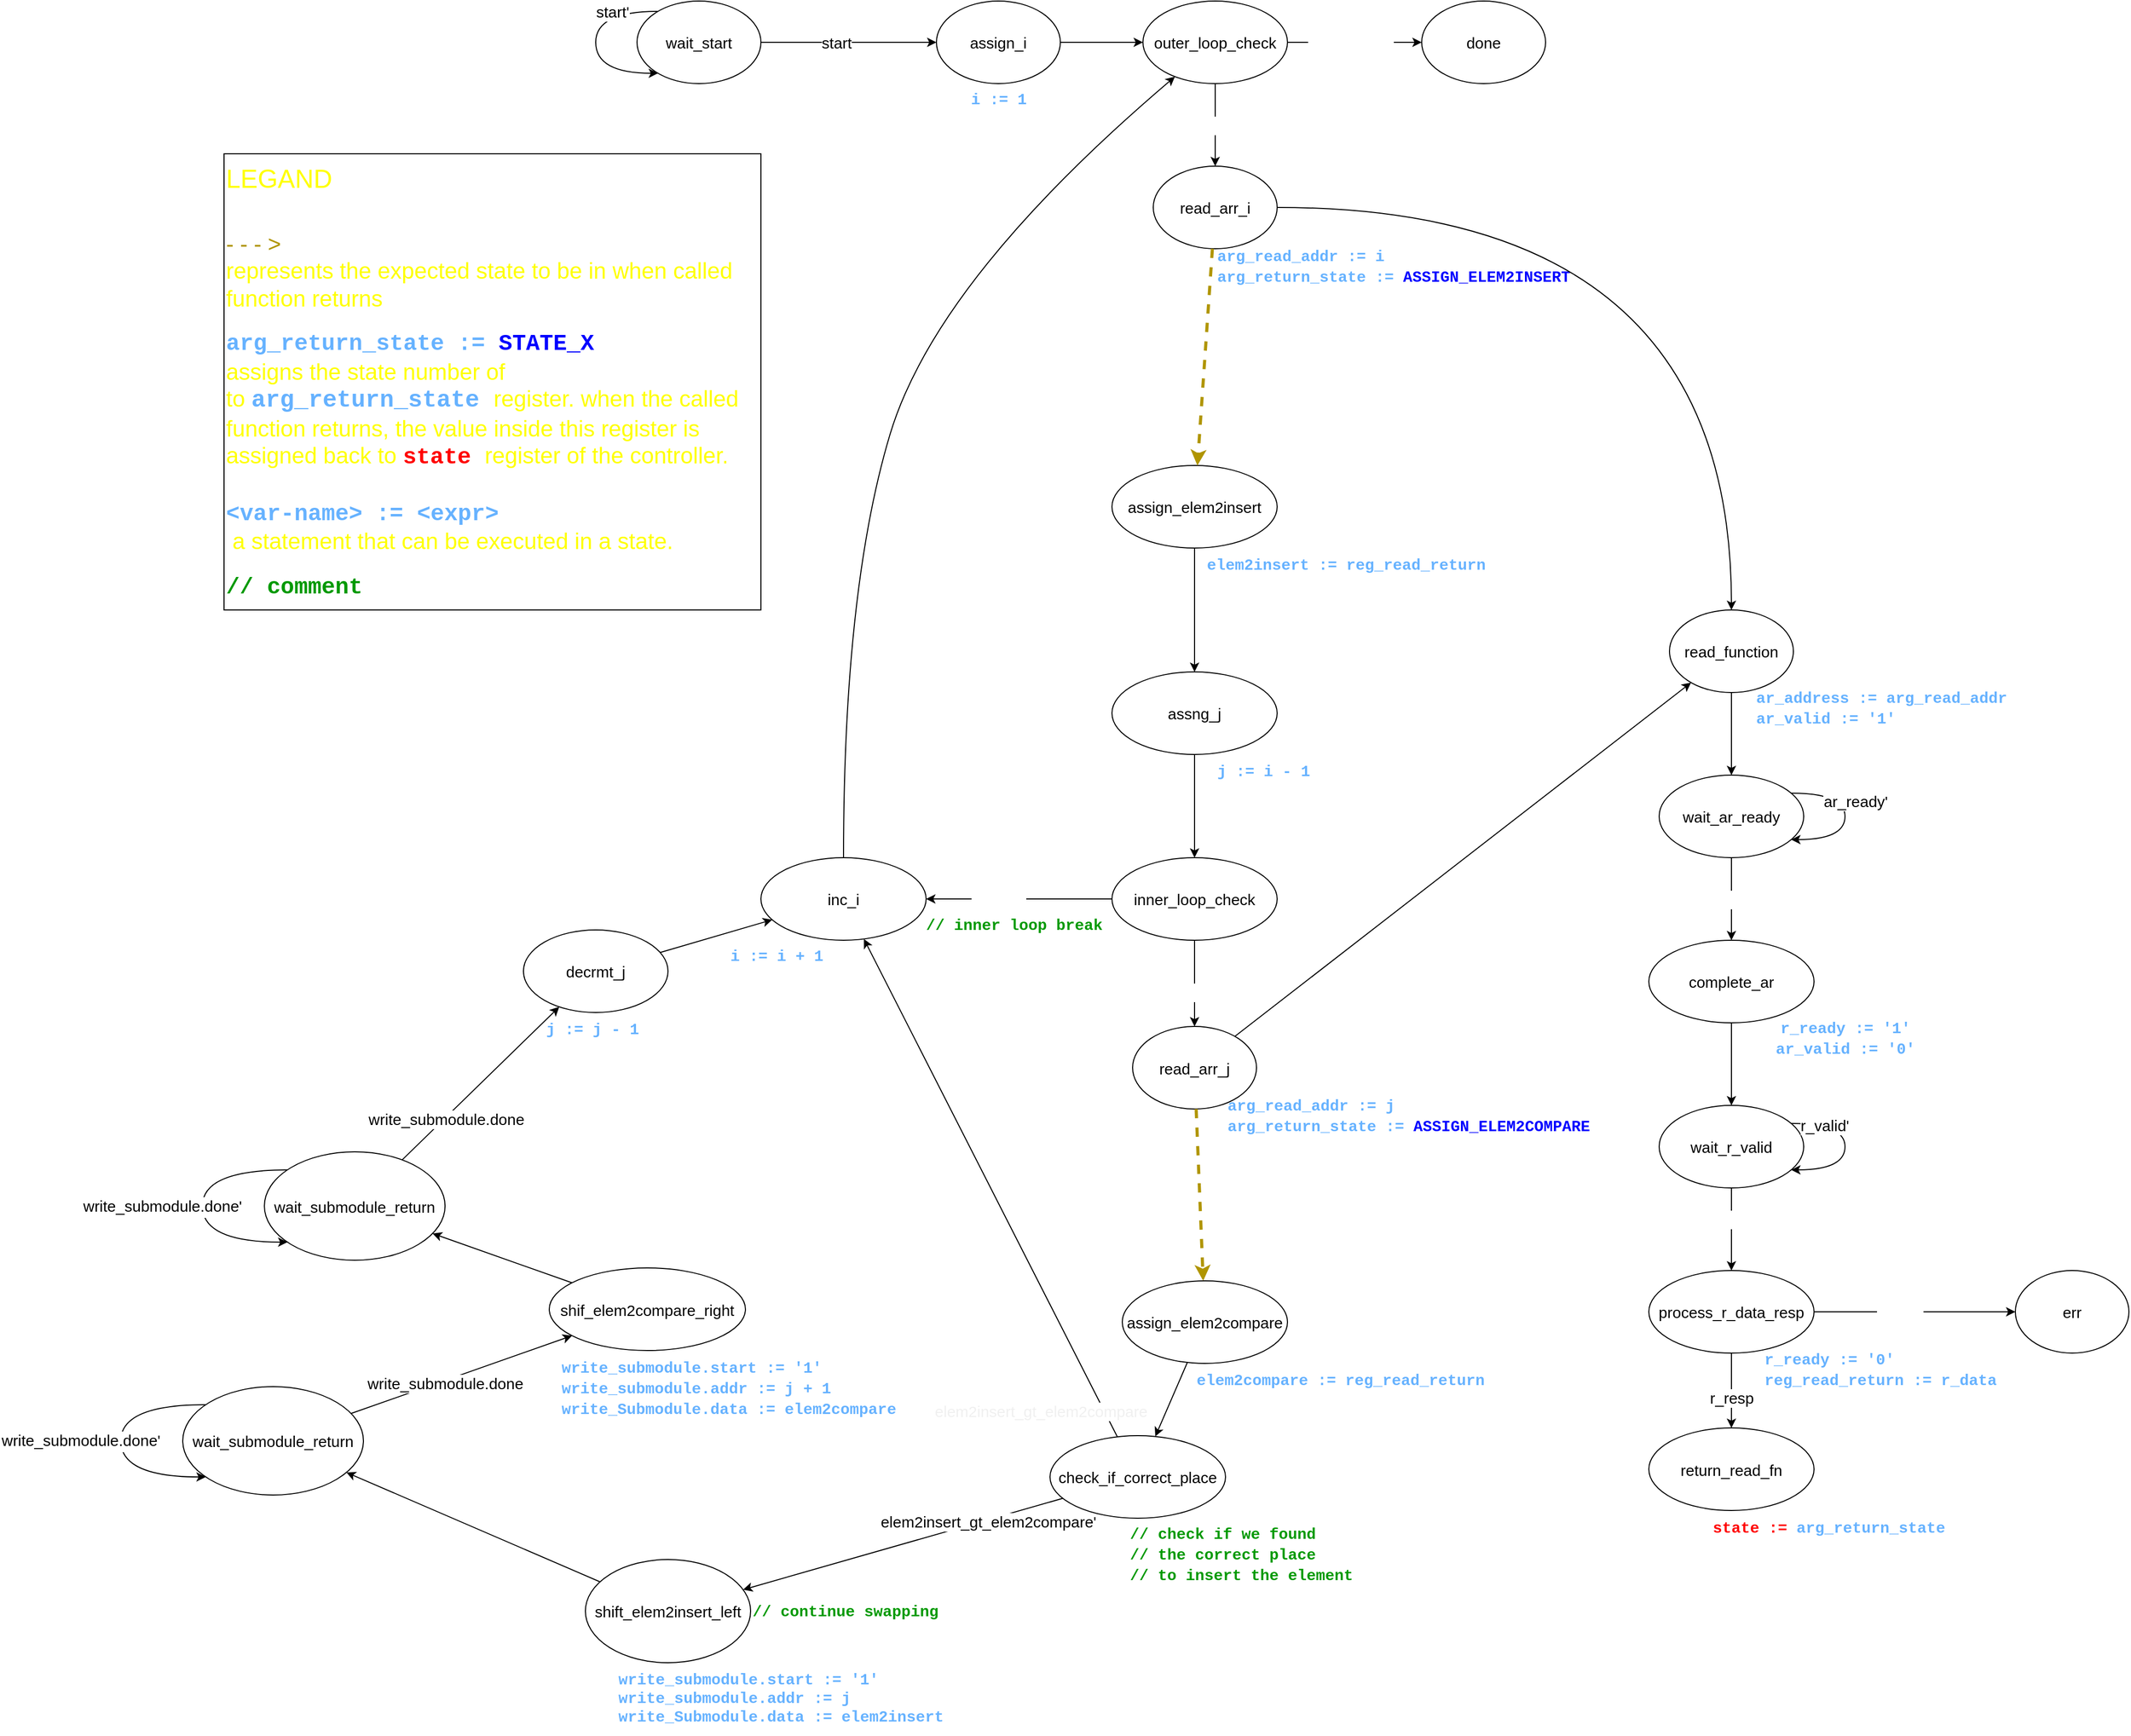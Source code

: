 <mxfile>
    <diagram name="Page-1" id="099fd60b-425b-db50-ffb0-6b813814b670">
        <mxGraphModel dx="2133" dy="938" grid="1" gridSize="10" guides="1" tooltips="1" connect="1" arrows="1" fold="1" page="1" pageScale="1" pageWidth="850" pageHeight="1100" background="none" math="0" shadow="0">
            <root>
                <mxCell id="0"/>
                <mxCell id="1" parent="0"/>
                <mxCell id="6" value="" style="html=1;fontSize=15;fontStyle=0" parent="1" source="2" target="5" edge="1">
                    <mxGeometry relative="1" as="geometry"/>
                </mxCell>
                <mxCell id="7" value="start" style="edgeLabel;html=1;align=center;verticalAlign=middle;resizable=0;points=[];fontSize=15;" parent="6" vertex="1" connectable="0">
                    <mxGeometry x="-0.143" y="-3" relative="1" as="geometry">
                        <mxPoint y="-3" as="offset"/>
                    </mxGeometry>
                </mxCell>
                <mxCell id="2" value="&lt;font style=&quot;font-size: 15px;&quot;&gt;wait_start&lt;/font&gt;" style="ellipse;whiteSpace=wrap;html=1;rounded=0;" parent="1" vertex="1">
                    <mxGeometry x="120" y="460" width="120" height="80" as="geometry"/>
                </mxCell>
                <mxCell id="3" style="edgeStyle=orthogonalEdgeStyle;html=1;fontSize=15;curved=1;fontStyle=0" parent="1" source="2" target="2" edge="1">
                    <mxGeometry relative="1" as="geometry">
                        <mxPoint x="150" y="570" as="targetPoint"/>
                        <Array as="points">
                            <mxPoint x="80" y="530"/>
                        </Array>
                    </mxGeometry>
                </mxCell>
                <mxCell id="8" value="start'" style="edgeLabel;html=1;align=center;verticalAlign=middle;resizable=0;points=[];fontSize=15;" parent="3" vertex="1" connectable="0">
                    <mxGeometry x="-0.405" y="-10" relative="1" as="geometry">
                        <mxPoint x="9" y="10" as="offset"/>
                    </mxGeometry>
                </mxCell>
                <mxCell id="11" value="" style="html=1;fontSize=15;fontColor=#66B2FF;fontStyle=0" parent="1" source="5" target="10" edge="1">
                    <mxGeometry relative="1" as="geometry"/>
                </mxCell>
                <mxCell id="13" value="" style="html=1;fontSize=15;fontColor=#66B2FF;fontStyle=0" parent="1" source="10" target="12" edge="1">
                    <mxGeometry relative="1" as="geometry"/>
                </mxCell>
                <mxCell id="15" value="i_lt_arr_size'" style="edgeLabel;html=1;align=center;verticalAlign=middle;resizable=0;points=[];fontSize=15;fontColor=#FFFFFF;" parent="13" vertex="1" connectable="0">
                    <mxGeometry x="-0.256" relative="1" as="geometry">
                        <mxPoint x="12" as="offset"/>
                    </mxGeometry>
                </mxCell>
                <mxCell id="17" value="" style="html=1;fontSize=15;fontColor=#FFFFFF;fontStyle=0" parent="1" source="10" target="16" edge="1">
                    <mxGeometry relative="1" as="geometry"/>
                </mxCell>
                <mxCell id="10" value="&lt;font style=&quot;font-size: 15px;&quot;&gt;outer_loop_check&lt;br&gt;&lt;/font&gt;" style="ellipse;whiteSpace=wrap;html=1;rounded=0;" parent="1" vertex="1">
                    <mxGeometry x="610" y="460" width="140" height="80" as="geometry"/>
                </mxCell>
                <mxCell id="12" value="&lt;font style=&quot;font-size: 15px;&quot;&gt;done&lt;br&gt;&lt;/font&gt;" style="ellipse;whiteSpace=wrap;html=1;rounded=0;" parent="1" vertex="1">
                    <mxGeometry x="880" y="460" width="120" height="80" as="geometry"/>
                </mxCell>
                <mxCell id="20" value="i_lt_arr_size" style="edgeLabel;html=1;align=center;verticalAlign=middle;resizable=0;points=[];fontSize=15;fontColor=#FFFFFF;" parent="1" vertex="1" connectable="0">
                    <mxGeometry x="690.001" y="580" as="geometry"/>
                </mxCell>
                <mxCell id="52" value="" style="html=1;fontSize=15;fontColor=#FFFFFF;fontStyle=0" parent="1" source="48" target="85" edge="1">
                    <mxGeometry relative="1" as="geometry">
                        <mxPoint x="700" y="1420" as="targetPoint"/>
                    </mxGeometry>
                </mxCell>
                <mxCell id="53" value="j_gte_0" style="edgeLabel;html=1;align=center;verticalAlign=middle;resizable=0;points=[];fontSize=15;fontColor=#FFFFFF;" parent="52" vertex="1" connectable="0">
                    <mxGeometry x="0.188" relative="1" as="geometry">
                        <mxPoint as="offset"/>
                    </mxGeometry>
                </mxCell>
                <mxCell id="54" style="edgeStyle=orthogonalEdgeStyle;curved=1;html=1;fontSize=15;fontColor=#FFFFFF;fontStyle=0" parent="1" source="48" target="155" edge="1">
                    <mxGeometry relative="1" as="geometry">
                        <mxPoint x="470" y="1330" as="targetPoint"/>
                    </mxGeometry>
                </mxCell>
                <mxCell id="56" value="j_gte_0'" style="edgeLabel;html=1;align=center;verticalAlign=middle;resizable=0;points=[];fontSize=15;fontColor=#FFFFFF;" parent="54" vertex="1" connectable="0">
                    <mxGeometry x="0.42" y="1" relative="1" as="geometry">
                        <mxPoint x="18" y="-1" as="offset"/>
                    </mxGeometry>
                </mxCell>
                <mxCell id="48" value="&lt;font style=&quot;font-size: 15px;&quot;&gt;inner_loop_check&lt;br&gt;&lt;/font&gt;" style="ellipse;whiteSpace=wrap;html=1;rounded=0;" parent="1" vertex="1">
                    <mxGeometry x="580" y="1290" width="160" height="80" as="geometry"/>
                </mxCell>
                <mxCell id="57" value="&lt;font face=&quot;Courier New&quot; color=&quot;#009900&quot;&gt;&lt;b&gt;// inner loop break&lt;/b&gt;&lt;/font&gt;" style="text;html=1;align=center;verticalAlign=middle;resizable=0;points=[];autosize=1;strokeColor=none;fillColor=none;fontSize=15;fontColor=#FFFFFF;" parent="1" vertex="1">
                    <mxGeometry x="390" y="1340" width="190" height="30" as="geometry"/>
                </mxCell>
                <mxCell id="108" value="" style="edgeStyle=none;html=1;fontStyle=0" parent="1" source="102" target="107" edge="1">
                    <mxGeometry relative="1" as="geometry"/>
                </mxCell>
                <mxCell id="121" value="" style="html=1;fontSize=15;fontStyle=0" parent="1" source="107" target="369" edge="1">
                    <mxGeometry relative="1" as="geometry">
                        <mxPoint x="235.415" y="2007.595" as="targetPoint"/>
                    </mxGeometry>
                </mxCell>
                <mxCell id="344" value="&lt;span style=&quot;font-size: 15px;&quot;&gt;elem2insert_gt_elem2compare'&lt;/span&gt;" style="edgeLabel;html=1;align=center;verticalAlign=middle;resizable=0;points=[];" vertex="1" connectable="0" parent="121">
                    <mxGeometry x="-0.529" y="2" relative="1" as="geometry">
                        <mxPoint y="-1" as="offset"/>
                    </mxGeometry>
                </mxCell>
                <mxCell id="128" value="" style="html=1;fontSize=15;fontStyle=0" parent="1" source="125" target="48" edge="1">
                    <mxGeometry relative="1" as="geometry">
                        <mxPoint x="660" y="1310" as="targetPoint"/>
                    </mxGeometry>
                </mxCell>
                <mxCell id="178" style="edgeStyle=none;html=1;fontSize=15;" parent="1" source="149" target="155" edge="1">
                    <mxGeometry relative="1" as="geometry"/>
                </mxCell>
                <mxCell id="161" value="" style="curved=1;endArrow=classic;html=1;fontSize=15;fontColor=#FF0000;fontStyle=0" parent="1" source="155" target="10" edge="1">
                    <mxGeometry width="50" height="50" relative="1" as="geometry">
                        <mxPoint x="420" y="1000" as="sourcePoint"/>
                        <mxPoint x="590" y="240" as="targetPoint"/>
                        <Array as="points">
                            <mxPoint x="320" y="1030"/>
                            <mxPoint x="410" y="730"/>
                        </Array>
                    </mxGeometry>
                </mxCell>
                <mxCell id="180" value="" style="group" parent="1" vertex="1" connectable="0">
                    <mxGeometry x="10" y="1360" width="140" height="110" as="geometry"/>
                </mxCell>
                <mxCell id="149" value="&lt;font style=&quot;font-size: 15px;&quot;&gt;decrmt_j&lt;br&gt;&lt;/font&gt;" style="ellipse;whiteSpace=wrap;html=1;rounded=0;" parent="180" vertex="1">
                    <mxGeometry width="140" height="80" as="geometry"/>
                </mxCell>
                <mxCell id="179" value="&lt;font face=&quot;Courier New&quot;&gt;&lt;b&gt;&lt;span style=&quot;color: rgb(102, 178, 255); font-size: 15px; font-style: normal; font-variant-ligatures: normal; font-variant-caps: normal; letter-spacing: normal; orphans: 2; text-align: center; text-indent: 0px; text-transform: none; widows: 2; word-spacing: 0px; -webkit-text-stroke-width: 0px; text-decoration-thickness: initial; text-decoration-style: initial; text-decoration-color: initial; float: none; display: inline !important;&quot;&gt;j := j - 1&lt;/span&gt;&lt;/b&gt;&lt;/font&gt;" style="text;whiteSpace=wrap;html=1;fontSize=15;fontColor=#FFFFFF;" parent="180" vertex="1">
                    <mxGeometry x="20" y="80" width="100" height="30" as="geometry"/>
                </mxCell>
                <mxCell id="181" value="" style="group" parent="1" vertex="1" connectable="0">
                    <mxGeometry x="200" y="1290" width="200" height="110" as="geometry"/>
                </mxCell>
                <mxCell id="155" value="&lt;font style=&quot;font-size: 15px;&quot;&gt;inc_i&lt;br&gt;&lt;/font&gt;" style="ellipse;whiteSpace=wrap;html=1;rounded=0;" parent="181" vertex="1">
                    <mxGeometry x="40" width="160" height="80" as="geometry"/>
                </mxCell>
                <mxCell id="160" value="&lt;font color=&quot;#66b2ff&quot;&gt;&lt;font face=&quot;Courier New&quot;&gt;&lt;b&gt;i := i + 1&lt;/b&gt;&lt;/font&gt;&lt;br&gt;&lt;/font&gt;" style="text;html=1;align=center;verticalAlign=middle;resizable=0;points=[];autosize=1;strokeColor=none;fillColor=none;fontSize=15;fontColor=#FFFFFF;" parent="181" vertex="1">
                    <mxGeometry y="80" width="110" height="30" as="geometry"/>
                </mxCell>
                <mxCell id="182" value="" style="group" parent="1" vertex="1" connectable="0">
                    <mxGeometry x="410" y="460" width="120" height="110" as="geometry"/>
                </mxCell>
                <mxCell id="5" value="&lt;font style=&quot;font-size: 15px;&quot;&gt;assign_i&lt;br&gt;&lt;/font&gt;" style="ellipse;whiteSpace=wrap;html=1;rounded=0;" parent="182" vertex="1">
                    <mxGeometry width="120" height="80" as="geometry"/>
                </mxCell>
                <mxCell id="9" value="&lt;font face=&quot;Courier New&quot; color=&quot;#66b2ff&quot;&gt;&lt;b&gt;i := 1&lt;/b&gt;&lt;/font&gt;" style="text;html=1;align=center;verticalAlign=middle;resizable=0;points=[];autosize=1;strokeColor=none;fillColor=none;fontSize=15;" parent="182" vertex="1">
                    <mxGeometry x="20" y="80" width="80" height="30" as="geometry"/>
                </mxCell>
                <mxCell id="186" value="" style="group" parent="1" vertex="1" connectable="0">
                    <mxGeometry x="580" y="1110" width="210" height="110" as="geometry"/>
                </mxCell>
                <mxCell id="125" value="&lt;font style=&quot;font-size: 15px;&quot;&gt;assng_j&lt;br&gt;&lt;/font&gt;" style="ellipse;whiteSpace=wrap;html=1;rounded=0;" parent="186" vertex="1">
                    <mxGeometry width="160" height="80" as="geometry"/>
                </mxCell>
                <mxCell id="129" value="&lt;div style=&quot;text-align: center;&quot;&gt;&lt;span style=&quot;background-color: initial;&quot;&gt;&lt;font face=&quot;Courier New&quot; color=&quot;#66b2ff&quot;&gt;&lt;b&gt;j := i - 1&lt;/b&gt;&lt;/font&gt;&lt;/span&gt;&lt;/div&gt;" style="text;whiteSpace=wrap;html=1;fontSize=15;fontColor=#FFFFFF;" parent="186" vertex="1">
                    <mxGeometry x="100" y="80" width="110" height="30" as="geometry"/>
                </mxCell>
                <mxCell id="268" value="" style="edgeStyle=orthogonalEdgeStyle;curved=1;html=1;fontSize=15;fontColor=#FFFFFF;fontStyle=0" parent="1" source="286" target="271" edge="1">
                    <mxGeometry relative="1" as="geometry"/>
                </mxCell>
                <mxCell id="269" value="" style="edgeStyle=orthogonalEdgeStyle;curved=1;html=1;fontSize=15;fontColor=#FFFFFF;fontStyle=0" parent="1" source="271" target="289" edge="1">
                    <mxGeometry relative="1" as="geometry"/>
                </mxCell>
                <mxCell id="270" value="ar_ready" style="edgeLabel;html=1;align=center;verticalAlign=middle;resizable=0;points=[];fontSize=15;fontColor=#FFFFFF;" parent="269" vertex="1" connectable="0">
                    <mxGeometry x="0.35" relative="1" as="geometry">
                        <mxPoint y="-14" as="offset"/>
                    </mxGeometry>
                </mxCell>
                <mxCell id="271" value="&lt;font style=&quot;font-size: 15px;&quot;&gt;wait_ar_ready&lt;br&gt;&lt;/font&gt;" style="ellipse;whiteSpace=wrap;html=1;rounded=0;" parent="1" vertex="1">
                    <mxGeometry x="1110" y="1210" width="140" height="80" as="geometry"/>
                </mxCell>
                <mxCell id="272" value="" style="edgeStyle=orthogonalEdgeStyle;curved=1;html=1;fontSize=15;fontColor=#FFFFFF;fontStyle=0" parent="1" source="289" target="277" edge="1">
                    <mxGeometry relative="1" as="geometry"/>
                </mxCell>
                <mxCell id="275" value="" style="edgeStyle=orthogonalEdgeStyle;curved=1;html=1;fontSize=15;fontColor=#FFFFFF;fontStyle=0" parent="1" source="277" target="292" edge="1">
                    <mxGeometry relative="1" as="geometry"/>
                </mxCell>
                <mxCell id="276" value="r_valid" style="edgeLabel;html=1;align=center;verticalAlign=middle;resizable=0;points=[];fontSize=15;fontColor=#FFFFFF;" parent="275" vertex="1" connectable="0">
                    <mxGeometry x="-0.245" relative="1" as="geometry">
                        <mxPoint as="offset"/>
                    </mxGeometry>
                </mxCell>
                <mxCell id="277" value="&lt;font style=&quot;font-size: 15px;&quot;&gt;wait_r_valid&lt;br&gt;&lt;/font&gt;" style="ellipse;whiteSpace=wrap;html=1;rounded=0;" parent="1" vertex="1">
                    <mxGeometry x="1110" y="1530" width="140" height="80" as="geometry"/>
                </mxCell>
                <mxCell id="280" value="" style="edgeStyle=orthogonalEdgeStyle;curved=1;html=1;fontSize=15;fontColor=#FFFFFF;fontStyle=0" parent="1" source="292" target="284" edge="1">
                    <mxGeometry relative="1" as="geometry">
                        <mxPoint x="1400" y="1730" as="targetPoint"/>
                    </mxGeometry>
                </mxCell>
                <mxCell id="281" value="r_resp'" style="edgeLabel;html=1;align=center;verticalAlign=middle;resizable=0;points=[];fontSize=15;fontColor=#FFFFFF;" parent="280" vertex="1" connectable="0">
                    <mxGeometry x="-0.241" y="-3" relative="1" as="geometry">
                        <mxPoint x="9" y="-3" as="offset"/>
                    </mxGeometry>
                </mxCell>
                <mxCell id="284" value="&lt;font style=&quot;font-size: 15px;&quot;&gt;err&lt;br&gt;&lt;/font&gt;" style="ellipse;whiteSpace=wrap;html=1;rounded=0;" parent="1" vertex="1">
                    <mxGeometry x="1455" y="1690" width="110" height="80" as="geometry"/>
                </mxCell>
                <mxCell id="288" value="" style="group" parent="1" vertex="1" connectable="0">
                    <mxGeometry x="1080" y="1567.5" width="290" height="120" as="geometry"/>
                </mxCell>
                <mxCell id="289" value="&lt;font style=&quot;font-size: 15px;&quot;&gt;complete_ar&lt;br&gt;&lt;/font&gt;" style="ellipse;whiteSpace=wrap;html=1;rounded=0;" parent="288" vertex="1">
                    <mxGeometry x="20" y="-197.5" width="160" height="80" as="geometry"/>
                </mxCell>
                <mxCell id="290" value="&lt;font color=&quot;#66b2ff&quot;&gt;&lt;font face=&quot;Courier New&quot;&gt;&lt;b&gt;r_ready := '1'&lt;br&gt;ar_valid := '0'&lt;/b&gt;&lt;/font&gt;&lt;br&gt;&lt;/font&gt;" style="text;html=1;align=center;verticalAlign=middle;resizable=0;points=[];autosize=1;strokeColor=none;fillColor=none;fontSize=15;fontColor=#FFFFFF;" parent="288" vertex="1">
                    <mxGeometry x="130" y="-127.5" width="160" height="50" as="geometry"/>
                </mxCell>
                <mxCell id="294" style="edgeStyle=orthogonalEdgeStyle;curved=1;html=1;fontSize=15;" parent="1" source="271" target="271" edge="1">
                    <mxGeometry relative="1" as="geometry">
                        <Array as="points">
                            <mxPoint x="1290" y="1272.5"/>
                        </Array>
                    </mxGeometry>
                </mxCell>
                <mxCell id="295" value="ar_ready'" style="edgeLabel;html=1;align=center;verticalAlign=middle;resizable=0;points=[];fontSize=15;" parent="294" vertex="1" connectable="0">
                    <mxGeometry x="-0.449" y="-7" relative="1" as="geometry">
                        <mxPoint x="21" as="offset"/>
                    </mxGeometry>
                </mxCell>
                <mxCell id="296" value="" style="group" parent="1" vertex="1" connectable="0">
                    <mxGeometry x="1120" y="1050" width="340" height="120" as="geometry"/>
                </mxCell>
                <mxCell id="286" value="&lt;font style=&quot;font-size: 15px;&quot;&gt;read_function&lt;br&gt;&lt;/font&gt;" style="ellipse;whiteSpace=wrap;html=1;rounded=0;" parent="296" vertex="1">
                    <mxGeometry width="120" height="80" as="geometry"/>
                </mxCell>
                <mxCell id="287" value="&lt;div style=&quot;text-align: left;&quot;&gt;&lt;b style=&quot;color: rgb(102, 178, 255); background-color: initial;&quot;&gt;&lt;font face=&quot;Courier New&quot;&gt;ar_address := arg_read_addr&lt;/font&gt;&lt;/b&gt;&lt;/div&gt;&lt;font color=&quot;#66b2ff&quot;&gt;&lt;div style=&quot;text-align: left;&quot;&gt;&lt;b style=&quot;background-color: initial;&quot;&gt;&lt;font face=&quot;Courier New&quot;&gt;ar_valid := '1'&lt;/font&gt;&lt;/b&gt;&lt;/div&gt;&lt;/font&gt;" style="text;html=1;align=center;verticalAlign=middle;resizable=0;points=[];autosize=1;strokeColor=none;fillColor=none;fontSize=15;fontColor=#FFFFFF;" parent="296" vertex="1">
                    <mxGeometry x="70" y="70" width="270" height="50" as="geometry"/>
                </mxCell>
                <mxCell id="297" style="edgeStyle=orthogonalEdgeStyle;curved=1;html=1;fontSize=15;" parent="1" source="277" target="277" edge="1">
                    <mxGeometry relative="1" as="geometry">
                        <Array as="points">
                            <mxPoint x="1290" y="1592.5"/>
                        </Array>
                    </mxGeometry>
                </mxCell>
                <mxCell id="298" value="r_valid'" style="edgeLabel;html=1;align=center;verticalAlign=middle;resizable=0;points=[];fontSize=15;" parent="297" vertex="1" connectable="0">
                    <mxGeometry x="-0.572" y="-1" relative="1" as="geometry">
                        <mxPoint as="offset"/>
                    </mxGeometry>
                </mxCell>
                <mxCell id="301" value="" style="edgeStyle=orthogonalEdgeStyle;curved=1;html=1;fontSize=15;" parent="1" source="292" target="300" edge="1">
                    <mxGeometry relative="1" as="geometry"/>
                </mxCell>
                <mxCell id="306" value="r_resp" style="edgeLabel;html=1;align=center;verticalAlign=middle;resizable=0;points=[];fontSize=15;" parent="301" vertex="1" connectable="0">
                    <mxGeometry x="-0.315" relative="1" as="geometry">
                        <mxPoint y="18" as="offset"/>
                    </mxGeometry>
                </mxCell>
                <mxCell id="303" value="" style="group" parent="1" vertex="1" connectable="0">
                    <mxGeometry x="1100" y="1690" width="340" height="112.5" as="geometry"/>
                </mxCell>
                <mxCell id="292" value="&lt;font style=&quot;font-size: 15px;&quot;&gt;process_r_data_resp&lt;br&gt;&lt;/font&gt;" style="ellipse;whiteSpace=wrap;html=1;rounded=0;" parent="303" vertex="1">
                    <mxGeometry width="160" height="80" as="geometry"/>
                </mxCell>
                <mxCell id="293" value="&lt;font face=&quot;Courier New&quot;&gt;&lt;b&gt;&lt;span style=&quot;color: rgb(102, 178, 255); font-size: 15px; font-style: normal; font-variant-ligatures: normal; font-variant-caps: normal; letter-spacing: normal; orphans: 2; text-align: center; text-indent: 0px; text-transform: none; widows: 2; word-spacing: 0px; -webkit-text-stroke-width: 0px; text-decoration-thickness: initial; text-decoration-style: initial; text-decoration-color: initial; float: none; display: inline !important;&quot;&gt;r_ready := '0'&lt;br&gt;&lt;/span&gt;&lt;/b&gt;&lt;/font&gt;&lt;b style=&quot;color: rgb(102, 178, 255); font-family: &amp;quot;Courier New&amp;quot;;&quot;&gt;reg_read_return := r_data&lt;/b&gt;&lt;font face=&quot;Courier New&quot;&gt;&lt;b&gt;&lt;span style=&quot;color: rgb(102, 178, 255); font-size: 15px; font-style: normal; font-variant-ligatures: normal; font-variant-caps: normal; letter-spacing: normal; orphans: 2; text-align: center; text-indent: 0px; text-transform: none; widows: 2; word-spacing: 0px; -webkit-text-stroke-width: 0px; text-decoration-thickness: initial; text-decoration-style: initial; text-decoration-color: initial; float: none; display: inline !important;&quot;&gt;&lt;br&gt;&lt;/span&gt;&lt;/b&gt;&lt;/font&gt;" style="text;whiteSpace=wrap;html=1;fontSize=15;fontColor=#FFFFFF;" parent="303" vertex="1">
                    <mxGeometry x="110" y="70" width="230" height="42.5" as="geometry"/>
                </mxCell>
                <mxCell id="304" value="" style="group" parent="1" vertex="1" connectable="0">
                    <mxGeometry x="1100" y="1842.5" width="300" height="110" as="geometry"/>
                </mxCell>
                <mxCell id="300" value="&lt;font style=&quot;font-size: 15px;&quot;&gt;return_read_fn&lt;br&gt;&lt;/font&gt;" style="ellipse;whiteSpace=wrap;html=1;rounded=0;" parent="304" vertex="1">
                    <mxGeometry width="160" height="80" as="geometry"/>
                </mxCell>
                <mxCell id="302" value="&lt;font face=&quot;Courier New&quot;&gt;&lt;b&gt;&lt;font color=&quot;#ff0000&quot;&gt;state :=&lt;/font&gt;&lt;font color=&quot;#66b2ff&quot;&gt;&amp;nbsp;&lt;/font&gt;&lt;/b&gt;&lt;/font&gt;&lt;b style=&quot;font-family: &amp;quot;Courier New&amp;quot;;&quot;&gt;&lt;span style=&quot;color: rgb(102, 178, 255);&quot;&gt;arg_&lt;/span&gt;&lt;/b&gt;&lt;font face=&quot;Courier New&quot;&gt;&lt;font color=&quot;#66b2ff&quot;&gt;&lt;b&gt;return_state&lt;br&gt;&lt;/b&gt;&lt;/font&gt;&lt;/font&gt;" style="text;whiteSpace=wrap;html=1;fontSize=15;fontColor=#FFFFFF;" parent="304" vertex="1">
                    <mxGeometry x="60" y="80" width="240" height="30" as="geometry"/>
                </mxCell>
                <mxCell id="315" style="html=1;fontSize=15;fontColor=#0000FF;" parent="1" source="311" target="125" edge="1">
                    <mxGeometry relative="1" as="geometry"/>
                </mxCell>
                <mxCell id="318" value="" style="group" parent="1" vertex="1" connectable="0">
                    <mxGeometry x="600" y="1453.5" width="460" height="109" as="geometry"/>
                </mxCell>
                <mxCell id="316" value="&lt;div style=&quot;&quot;&gt;&lt;span style=&quot;background-color: initial;&quot;&gt;&lt;font face=&quot;Courier New&quot; color=&quot;#66b2ff&quot;&gt;&lt;b&gt;arg_read_addr := j&lt;/b&gt;&lt;/font&gt;&lt;/span&gt;&lt;/div&gt;&lt;div style=&quot;&quot;&gt;&lt;span style=&quot;background-color: initial;&quot;&gt;&lt;font face=&quot;Courier New&quot;&gt;&lt;b style=&quot;&quot;&gt;&lt;font color=&quot;#66b2ff&quot;&gt;arg_return_state := &lt;/font&gt;&lt;font color=&quot;#0000ff&quot;&gt;ASSIGN_ELEM2COMPARE&lt;/font&gt;&lt;/b&gt;&lt;/font&gt;&lt;/span&gt;&lt;/div&gt;&lt;br&gt;&lt;div style=&quot;&quot;&gt;&lt;span style=&quot;background-color: initial;&quot;&gt;&lt;font face=&quot;Courier New&quot; color=&quot;#66b2ff&quot;&gt;&lt;b&gt;&lt;br&gt;&lt;/b&gt;&lt;/font&gt;&lt;/span&gt;&lt;/div&gt;" style="text;whiteSpace=wrap;html=1;fontSize=15;fontColor=#FFFFFF;" parent="318" vertex="1">
                    <mxGeometry x="90" y="60" width="370" height="49" as="geometry"/>
                </mxCell>
                <mxCell id="85" value="&lt;font style=&quot;font-size: 15px;&quot;&gt;read_arr_j&lt;br&gt;&lt;/font&gt;" style="ellipse;whiteSpace=wrap;html=1;rounded=0;" parent="318" vertex="1">
                    <mxGeometry width="120" height="80" as="geometry"/>
                </mxCell>
                <mxCell id="319" value="" style="group" parent="1" vertex="1" connectable="0">
                    <mxGeometry x="620" y="620" width="409" height="120" as="geometry"/>
                </mxCell>
                <mxCell id="16" value="&lt;font style=&quot;font-size: 15px;&quot;&gt;read_arr_i&lt;br&gt;&lt;/font&gt;" style="ellipse;whiteSpace=wrap;html=1;rounded=0;" parent="319" vertex="1">
                    <mxGeometry width="120" height="80" as="geometry"/>
                </mxCell>
                <mxCell id="307" value="&lt;div style=&quot;&quot;&gt;&lt;span style=&quot;background-color: initial;&quot;&gt;&lt;font face=&quot;Courier New&quot; color=&quot;#66b2ff&quot;&gt;&lt;b&gt;arg_read_addr := i&lt;/b&gt;&lt;/font&gt;&lt;/span&gt;&lt;/div&gt;&lt;div style=&quot;&quot;&gt;&lt;span style=&quot;background-color: initial;&quot;&gt;&lt;font face=&quot;Courier New&quot;&gt;&lt;b style=&quot;&quot;&gt;&lt;font color=&quot;#66b2ff&quot;&gt;arg_return_state := &lt;/font&gt;&lt;font color=&quot;#0000ff&quot;&gt;ASSIGN_ELEM2INSERT&lt;/font&gt;&lt;/b&gt;&lt;/font&gt;&lt;/span&gt;&lt;/div&gt;&lt;br&gt;&lt;div style=&quot;&quot;&gt;&lt;span style=&quot;background-color: initial;&quot;&gt;&lt;font face=&quot;Courier New&quot; color=&quot;#66b2ff&quot;&gt;&lt;b&gt;&lt;br&gt;&lt;/b&gt;&lt;/font&gt;&lt;/span&gt;&lt;/div&gt;" style="text;whiteSpace=wrap;html=1;fontSize=15;fontColor=#FFFFFF;" parent="319" vertex="1">
                    <mxGeometry x="60" y="71" width="349" height="49" as="geometry"/>
                </mxCell>
                <mxCell id="320" style="html=1;fontSize=15;fontColor=#0000FF;" parent="1" source="85" target="286" edge="1">
                    <mxGeometry relative="1" as="geometry"/>
                </mxCell>
                <mxCell id="322" value="" style="group" parent="1" vertex="1" connectable="0">
                    <mxGeometry x="580" y="910" width="370" height="110" as="geometry"/>
                </mxCell>
                <mxCell id="311" value="&lt;font style=&quot;font-size: 15px;&quot;&gt;assign_elem2insert&lt;br&gt;&lt;/font&gt;" style="ellipse;whiteSpace=wrap;html=1;rounded=0;" parent="322" vertex="1">
                    <mxGeometry width="160" height="80" as="geometry"/>
                </mxCell>
                <mxCell id="314" value="&lt;div style=&quot;&quot;&gt;&lt;span style=&quot;background-color: initial;&quot;&gt;&lt;font face=&quot;Courier New&quot; color=&quot;#66b2ff&quot;&gt;&lt;b&gt;elem2insert := reg_read_return&lt;/b&gt;&lt;/font&gt;&lt;/span&gt;&lt;/div&gt;&lt;br&gt;&lt;div style=&quot;&quot;&gt;&lt;span style=&quot;background-color: initial;&quot;&gt;&lt;font face=&quot;Courier New&quot; color=&quot;#66b2ff&quot;&gt;&lt;b&gt;&lt;br&gt;&lt;/b&gt;&lt;/font&gt;&lt;/span&gt;&lt;/div&gt;" style="text;whiteSpace=wrap;html=1;fontSize=15;fontColor=#FFFFFF;" parent="322" vertex="1">
                    <mxGeometry x="90" y="80" width="280" height="30" as="geometry"/>
                </mxCell>
                <mxCell id="326" style="html=1;fontSize=15;fontColor=#0000FF;" parent="1" source="107" target="155" edge="1">
                    <mxGeometry relative="1" as="geometry"/>
                </mxCell>
                <mxCell id="327" value="&lt;span style=&quot;color: rgb(240, 240, 240);&quot;&gt;elem2insert_gt_elem2compare&lt;/span&gt;" style="edgeLabel;html=1;align=center;verticalAlign=middle;resizable=0;points=[];fontSize=15;fontColor=#0000FF;" parent="326" vertex="1" connectable="0">
                    <mxGeometry x="0.484" y="-15" relative="1" as="geometry">
                        <mxPoint x="94" y="339" as="offset"/>
                    </mxGeometry>
                </mxCell>
                <mxCell id="328" style="edgeStyle=orthogonalEdgeStyle;curved=1;html=1;fontSize=15;fontColor=#0000FF;" parent="1" source="16" target="286" edge="1">
                    <mxGeometry relative="1" as="geometry"/>
                </mxCell>
                <mxCell id="329" style="html=1;fontSize=15;fontColor=#0000FF;dashed=1;fillColor=#e3c800;strokeColor=#B09500;strokeWidth=3;" parent="1" source="16" target="311" edge="1">
                    <mxGeometry relative="1" as="geometry"/>
                </mxCell>
                <mxCell id="330" style="html=1;dashed=1;strokeWidth=3;fontSize=15;fontColor=#0000FF;fillColor=#e3c800;strokeColor=#B09500;" parent="1" source="85" target="102" edge="1">
                    <mxGeometry relative="1" as="geometry">
                        <mxPoint x="660" y="1530" as="sourcePoint"/>
                    </mxGeometry>
                </mxCell>
                <mxCell id="334" value="" style="group" parent="1" vertex="1" connectable="0">
                    <mxGeometry x="590" y="1700" width="360" height="120" as="geometry"/>
                </mxCell>
                <mxCell id="102" value="&lt;font style=&quot;font-size: 15px;&quot;&gt;assign_elem2compare&lt;br&gt;&lt;/font&gt;" style="ellipse;whiteSpace=wrap;html=1;rounded=0;" parent="334" vertex="1">
                    <mxGeometry width="160" height="80" as="geometry"/>
                </mxCell>
                <mxCell id="106" value="&lt;font face=&quot;Courier New&quot;&gt;&lt;b&gt;&lt;span style=&quot;color: rgb(102, 178, 255); font-size: 15px; font-style: normal; font-variant-ligatures: normal; font-variant-caps: normal; letter-spacing: normal; orphans: 2; text-align: center; text-indent: 0px; text-transform: none; widows: 2; word-spacing: 0px; -webkit-text-stroke-width: 0px; text-decoration-thickness: initial; text-decoration-style: initial; text-decoration-color: initial; float: none; display: inline !important;&quot;&gt;elem2compare := reg_read_return&lt;/span&gt;&lt;br style=&quot;border-color: rgb(0, 0, 0); color: rgb(102, 178, 255); font-size: 15px; font-style: normal; font-variant-ligatures: normal; font-variant-caps: normal; letter-spacing: normal; orphans: 2; text-align: center; text-indent: 0px; text-transform: none; widows: 2; word-spacing: 0px; -webkit-text-stroke-width: 0px; text-decoration-thickness: initial; text-decoration-style: initial; text-decoration-color: initial;&quot;&gt;&lt;br&gt;&lt;/b&gt;&lt;/font&gt;" style="text;whiteSpace=wrap;html=1;fontSize=15;fontColor=#FFFFFF;" parent="334" vertex="1">
                    <mxGeometry x="70" y="80" width="290" height="40" as="geometry"/>
                </mxCell>
                <mxCell id="335" value="" style="group" parent="1" vertex="1" connectable="0">
                    <mxGeometry x="520" y="1850" width="305" height="150" as="geometry"/>
                </mxCell>
                <mxCell id="107" value="&lt;font style=&quot;font-size: 15px;&quot;&gt;check_if_correct_place&lt;br&gt;&lt;/font&gt;" style="ellipse;whiteSpace=wrap;html=1;rounded=0;" parent="335" vertex="1">
                    <mxGeometry width="170" height="80" as="geometry"/>
                </mxCell>
                <mxCell id="114" value="&lt;div style=&quot;&quot;&gt;&lt;/div&gt;&lt;div style=&quot;text-align: left;&quot;&gt;&lt;b style=&quot;background-color: initial; color: rgb(0, 153, 0); font-family: &amp;quot;Courier New&amp;quot;;&quot;&gt;// check if we found&lt;/b&gt;&lt;br&gt;&lt;/div&gt;&lt;div style=&quot;text-align: left;&quot;&gt;&lt;b style=&quot;color: rgb(0, 153, 0); font-family: &amp;quot;Courier New&amp;quot;; background-color: initial;&quot;&gt;// the correct place&amp;nbsp;&lt;/b&gt;&lt;/div&gt;&lt;div style=&quot;text-align: left;&quot;&gt;&lt;b style=&quot;color: rgb(0, 153, 0); font-family: &amp;quot;Courier New&amp;quot;; background-color: initial;&quot;&gt;// to insert the element&lt;/b&gt;&lt;/div&gt;" style="text;html=1;align=center;verticalAlign=middle;resizable=0;points=[];autosize=1;strokeColor=none;fillColor=none;fontSize=15;fontColor=#FFFFFF;" parent="335" vertex="1">
                    <mxGeometry x="65" y="80" width="240" height="70" as="geometry"/>
                </mxCell>
                <mxCell id="339" value="&lt;font style=&quot;&quot;&gt;&lt;font style=&quot;font-size: 25px;&quot; color=&quot;#ffff00&quot;&gt;LEGAND&lt;br&gt;&lt;/font&gt;&lt;br&gt;&lt;br&gt;&lt;font style=&quot;font-size: 22px;&quot;&gt;&lt;font color=&quot;#b09500&quot;&gt;- - - &amp;gt;&lt;br&gt;&lt;/font&gt;&lt;font color=&quot;#ffff00&quot;&gt;represents the expected state to be in when called function returns&lt;br&gt;&lt;/font&gt;&lt;/font&gt;&lt;font color=&quot;#ffff00&quot;&gt;&lt;br&gt;&lt;/font&gt;&lt;/font&gt;&lt;b style=&quot;font-family: &amp;quot;Courier New&amp;quot;; text-align: center;&quot;&gt;&lt;font style=&quot;font-size: 22px;&quot;&gt;&lt;font style=&quot;font-size: 22px;&quot;&gt;&lt;font style=&quot;font-size: 22px;&quot; color=&quot;#66b2ff&quot;&gt;arg_return_state := &lt;/font&gt;STATE_X&lt;br&gt;&lt;/font&gt;&lt;/font&gt;&lt;/b&gt;&lt;font style=&quot;&quot;&gt;&lt;span style=&quot;font-size: 22px;&quot;&gt;&lt;font color=&quot;#ffff00&quot;&gt;assigns the state number of &lt;/font&gt;&lt;font color=&quot;#ffffff&quot;&gt;state_x &lt;/font&gt;&lt;font color=&quot;#ffff00&quot;&gt;to&lt;/font&gt;&lt;font color=&quot;#b09500&quot;&gt;&amp;nbsp;&lt;/font&gt;&lt;/span&gt;&lt;b style=&quot;font-family: &amp;quot;Courier New&amp;quot;; text-align: center;&quot;&gt;&lt;font style=&quot;font-size: 23px;&quot;&gt;&lt;font color=&quot;#66b2ff&quot;&gt;arg_return_state&amp;nbsp;&lt;/font&gt;&lt;/font&gt;&lt;/b&gt;&lt;span style=&quot;color: rgb(255, 255, 0); font-size: 22px;&quot;&gt;register. when the called function returns, the value inside this register is assigned back to&amp;nbsp;&lt;/span&gt;&lt;b style=&quot;color: rgb(255, 255, 255); font-family: &amp;quot;Courier New&amp;quot;; font-size: 22px;&quot;&gt;&lt;font style=&quot;font-size: 22px;&quot; color=&quot;#ff0000&quot;&gt;state&amp;nbsp;&lt;/font&gt;&lt;/b&gt;&lt;span style=&quot;color: rgb(255, 255, 0); font-size: 22px;&quot;&gt;register&amp;nbsp;of the controller.&lt;br&gt;&lt;br&gt;&lt;/span&gt;&lt;font style=&quot;font-size: 22px;&quot;&gt;&lt;b style=&quot;color: rgb(102, 178, 255); font-family: &amp;quot;Courier New&amp;quot;;&quot;&gt;&amp;lt;var-name&amp;gt; := &amp;lt;expr&amp;gt;&lt;/b&gt;&lt;font face=&quot;Courier New&quot; color=&quot;#66b2ff&quot;&gt;&lt;b&gt;&lt;br&gt;&lt;/b&gt;&lt;/font&gt;&lt;/font&gt;&lt;span style=&quot;color: rgb(255, 255, 0); font-size: 22px;&quot;&gt;&amp;nbsp;a statement that can be executed in a state.&lt;/span&gt;&lt;span style=&quot;color: rgb(255, 255, 0); font-size: 22px;&quot;&gt;&lt;br&gt;&lt;/span&gt;&lt;br&gt;&lt;b style=&quot;color: rgb(0, 153, 0); font-family: &amp;quot;Courier New&amp;quot;; text-align: center;&quot;&gt;&lt;font style=&quot;font-size: 22px;&quot;&gt;// comment&lt;/font&gt;&lt;/b&gt;&lt;br&gt;&lt;/font&gt;" style="rounded=0;whiteSpace=wrap;html=1;fontSize=15;fontColor=#0000FF;align=left;" parent="1" vertex="1">
                    <mxGeometry x="-280" y="608" width="520" height="442" as="geometry"/>
                </mxCell>
                <mxCell id="363" value="" style="edgeStyle=none;html=1;fontFamily=Courier New;fontSize=15;" edge="1" parent="1" source="369" target="365">
                    <mxGeometry relative="1" as="geometry"/>
                </mxCell>
                <mxCell id="375" style="edgeStyle=none;html=1;" edge="1" parent="1" source="365" target="132">
                    <mxGeometry relative="1" as="geometry"/>
                </mxCell>
                <mxCell id="378" value="&lt;span style=&quot;font-size: 15px;&quot;&gt;write_submodule.done&lt;/span&gt;" style="edgeLabel;html=1;align=center;verticalAlign=middle;resizable=0;points=[];" vertex="1" connectable="0" parent="375">
                    <mxGeometry x="-0.313" y="-4" relative="1" as="geometry">
                        <mxPoint x="16" y="-8" as="offset"/>
                    </mxGeometry>
                </mxCell>
                <mxCell id="365" value="&lt;font style=&quot;font-size: 15px;&quot;&gt;wait_submodule_return&lt;/font&gt;" style="ellipse;whiteSpace=wrap;html=1;" vertex="1" parent="1">
                    <mxGeometry x="-320" y="1802.5" width="175" height="105" as="geometry"/>
                </mxCell>
                <mxCell id="366" style="edgeStyle=orthogonalEdgeStyle;html=1;fontFamily=Courier New;fontSize=15;curved=1;" edge="1" parent="1" source="365" target="365">
                    <mxGeometry relative="1" as="geometry">
                        <Array as="points">
                            <mxPoint x="-380" y="1890"/>
                        </Array>
                    </mxGeometry>
                </mxCell>
                <mxCell id="367" value="&lt;font face=&quot;Helvetica&quot;&gt;write_submodule.done'&lt;/font&gt;" style="edgeLabel;html=1;align=center;verticalAlign=middle;resizable=0;points=[];fontSize=15;fontFamily=Courier New;" vertex="1" connectable="0" parent="366">
                    <mxGeometry x="-0.464" y="14" relative="1" as="geometry">
                        <mxPoint x="-59" y="21" as="offset"/>
                    </mxGeometry>
                </mxCell>
                <mxCell id="374" value="" style="group" vertex="1" connectable="0" parent="1">
                    <mxGeometry x="70" y="1970" width="360" height="170" as="geometry"/>
                </mxCell>
                <mxCell id="369" value="&lt;span style=&quot;font-size: 15px;&quot;&gt;shift_elem2insert_left&lt;/span&gt;" style="ellipse;whiteSpace=wrap;html=1;" vertex="1" parent="374">
                    <mxGeometry width="160" height="100" as="geometry"/>
                </mxCell>
                <mxCell id="370" value="&lt;font color=&quot;#66b2ff&quot; face=&quot;Courier New&quot; style=&quot;font-size: 15px;&quot;&gt;&lt;b&gt;write_submodule.start := '1'&lt;br&gt;write_submodule.addr := j&lt;br&gt;write_Submodule.data :=&amp;nbsp;&lt;/b&gt;&lt;/font&gt;&lt;b style=&quot;color: rgb(102, 178, 255); font-family: &amp;quot;Courier New&amp;quot;; font-size: 15px;&quot;&gt;elem2insert&lt;/b&gt;&lt;font color=&quot;#66b2ff&quot; face=&quot;Courier New&quot; style=&quot;font-size: 15px;&quot;&gt;&lt;b&gt;&lt;br&gt;&lt;/b&gt;&lt;/font&gt;" style="text;html=1;strokeColor=none;fillColor=none;align=left;verticalAlign=middle;whiteSpace=wrap;rounded=0;" vertex="1" parent="374">
                    <mxGeometry x="30" y="100" width="330" height="70" as="geometry"/>
                </mxCell>
                <mxCell id="373" value="&lt;div style=&quot;&quot;&gt;&lt;b style=&quot;color: rgb(0, 153, 0); font-family: &amp;quot;Courier New&amp;quot;; background-color: initial;&quot;&gt;// continue swapping&lt;/b&gt;&lt;/div&gt;" style="text;html=1;align=left;verticalAlign=middle;resizable=0;points=[];autosize=1;strokeColor=none;fillColor=none;fontSize=15;fontColor=#FFFFFF;" vertex="1" parent="374">
                    <mxGeometry x="160" y="35" width="200" height="30" as="geometry"/>
                </mxCell>
                <mxCell id="379" value="" style="edgeStyle=none;html=1;fontFamily=Courier New;fontSize=15;" edge="1" parent="1" target="380" source="132">
                    <mxGeometry relative="1" as="geometry">
                        <mxPoint x="84.182" y="1709.078" as="sourcePoint"/>
                    </mxGeometry>
                </mxCell>
                <mxCell id="383" style="edgeStyle=none;html=1;" edge="1" parent="1" source="380" target="149">
                    <mxGeometry relative="1" as="geometry"/>
                </mxCell>
                <mxCell id="385" value="&lt;span style=&quot;font-size: 15px;&quot;&gt;write_submodule.done&lt;/span&gt;" style="edgeLabel;html=1;align=center;verticalAlign=middle;resizable=0;points=[];" vertex="1" connectable="0" parent="383">
                    <mxGeometry x="-0.451" relative="1" as="geometry">
                        <mxPoint y="1" as="offset"/>
                    </mxGeometry>
                </mxCell>
                <mxCell id="380" value="&lt;font style=&quot;font-size: 15px;&quot;&gt;wait_submodule_return&lt;/font&gt;" style="ellipse;whiteSpace=wrap;html=1;" vertex="1" parent="1">
                    <mxGeometry x="-240.93" y="1575" width="175" height="105" as="geometry"/>
                </mxCell>
                <mxCell id="381" style="edgeStyle=orthogonalEdgeStyle;html=1;fontFamily=Courier New;fontSize=15;curved=1;" edge="1" parent="1" source="380" target="380">
                    <mxGeometry relative="1" as="geometry">
                        <Array as="points">
                            <mxPoint x="-300.93" y="1662.5"/>
                        </Array>
                    </mxGeometry>
                </mxCell>
                <mxCell id="382" value="&lt;font face=&quot;Helvetica&quot;&gt;write_submodule.done'&lt;/font&gt;" style="edgeLabel;html=1;align=center;verticalAlign=middle;resizable=0;points=[];fontSize=15;fontFamily=Courier New;" vertex="1" connectable="0" parent="381">
                    <mxGeometry x="-0.464" y="14" relative="1" as="geometry">
                        <mxPoint x="-59" y="21" as="offset"/>
                    </mxGeometry>
                </mxCell>
                <mxCell id="386" value="" style="group" vertex="1" connectable="0" parent="1">
                    <mxGeometry x="35" y="1687.5" width="355" height="150" as="geometry"/>
                </mxCell>
                <mxCell id="132" value="&lt;font style=&quot;font-size: 15px;&quot;&gt;shif_elem2compare_right&lt;br&gt;&lt;/font&gt;" style="ellipse;whiteSpace=wrap;html=1;rounded=0;" parent="386" vertex="1">
                    <mxGeometry width="190" height="80" as="geometry"/>
                </mxCell>
                <mxCell id="144" value="&lt;font color=&quot;#66b2ff&quot; face=&quot;Courier New&quot;&gt;&lt;b&gt;write_submodule.start := '1'&lt;br&gt;write_submodule.addr := j + 1&lt;br&gt;write_Submodule.data :=&amp;nbsp;&lt;/b&gt;&lt;/font&gt;&lt;b style=&quot;color: rgb(102, 178, 255); font-family: &amp;quot;Courier New&amp;quot;;&quot;&gt;elem2compare&lt;/b&gt;" style="text;whiteSpace=wrap;html=1;fontSize=15;fontColor=#FFFFFF;" parent="386" vertex="1">
                    <mxGeometry x="10" y="80" width="345" height="70" as="geometry"/>
                </mxCell>
            </root>
        </mxGraphModel>
    </diagram>
</mxfile>